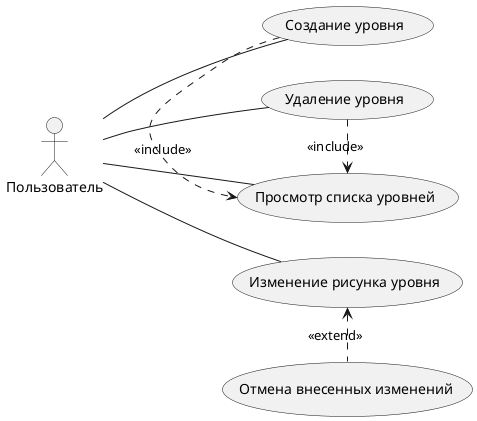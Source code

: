 @startuml
(Изменение рисунка уровня) as edit
(Создание уровня) as create
(Удаление уровня) as delete
(Просмотр списка уровней) as see
(Отмена внесенных изменений) as cancel

left to right direction

Пользователь -- create
Пользователь -- delete
Пользователь -- edit
Пользователь -- see

create .> see:<<include>>
delete .> see:<<include>>
edit <. cancel:<<extend>>


@enduml